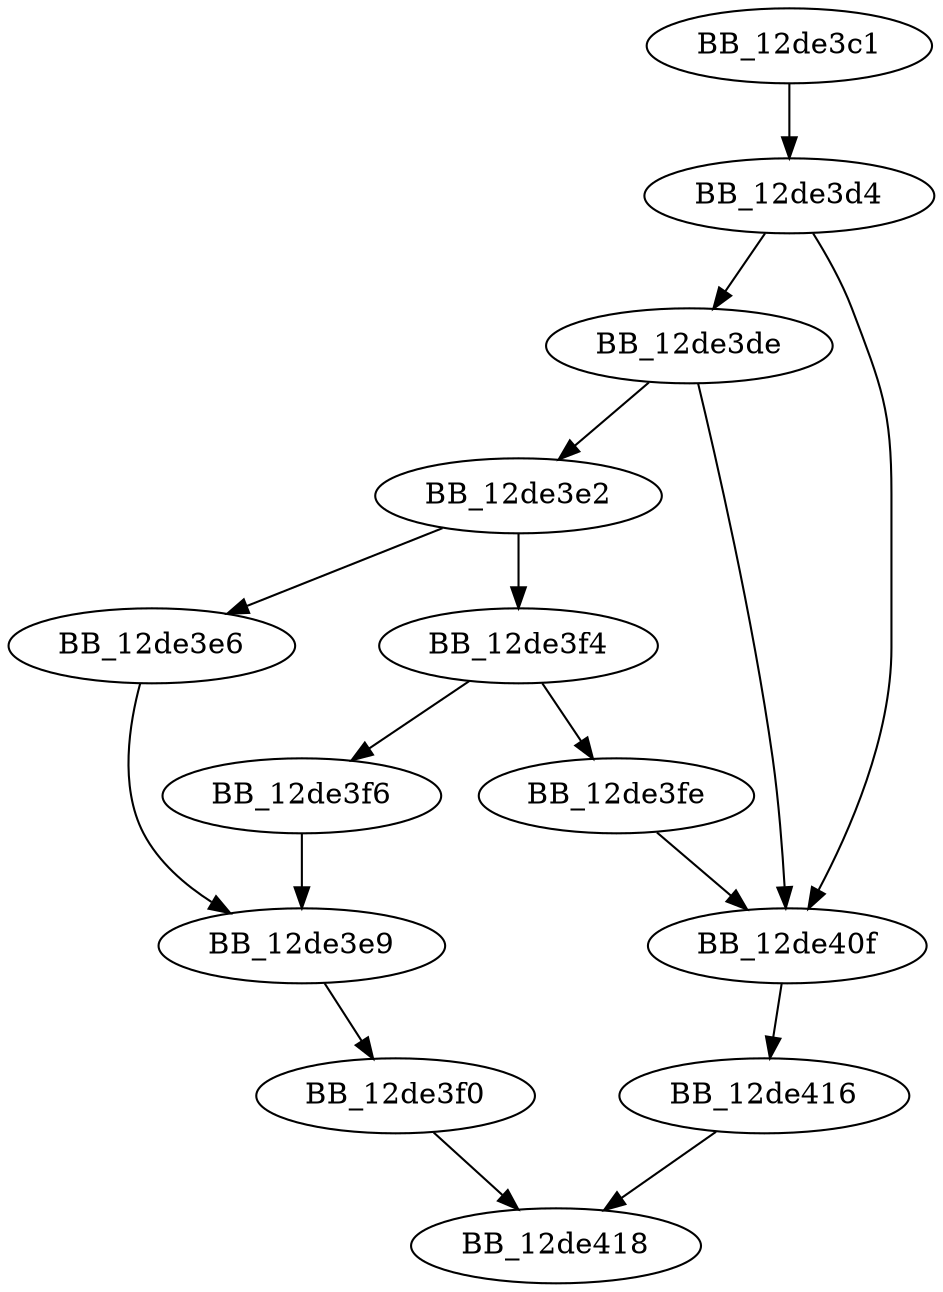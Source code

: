 DiGraph sub_12DE3C1{
BB_12de3c1->BB_12de3d4
BB_12de3d4->BB_12de3de
BB_12de3d4->BB_12de40f
BB_12de3de->BB_12de3e2
BB_12de3de->BB_12de40f
BB_12de3e2->BB_12de3e6
BB_12de3e2->BB_12de3f4
BB_12de3e6->BB_12de3e9
BB_12de3e9->BB_12de3f0
BB_12de3f0->BB_12de418
BB_12de3f4->BB_12de3f6
BB_12de3f4->BB_12de3fe
BB_12de3f6->BB_12de3e9
BB_12de3fe->BB_12de40f
BB_12de40f->BB_12de416
BB_12de416->BB_12de418
}
